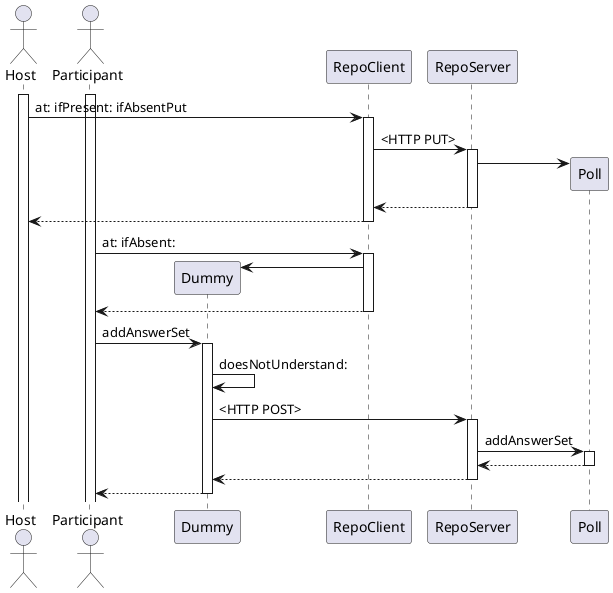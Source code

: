 @startuml "Client-Server interaction"
    actor Host
    actor "Participant"
    participant Dummy
    activate Host 
    activate "Participant"
    Host -> RepoClient: at: ifPresent: ifAbsentPut
    activate RepoClient
    RepoClient -> RepoServer: <HTTP PUT>
    activate RepoServer
    create Poll
    RepoServer -> Poll
    RepoServer --> RepoClient
    deactivate RepoServer
    RepoClient --> Host
    deactivate RepoClient
    "Participant" -> RepoClient: at: ifAbsent:
    activate RepoClient
    create Dummy
    RepoClient -> Dummy
    RepoClient --> Participant
    deactivate RepoClient
    "Participant" -> Dummy: addAnswerSet
    activate Dummy
    Dummy -> Dummy: doesNotUnderstand:
    Dummy -> RepoServer: <HTTP POST>
    activate RepoServer
    RepoServer -> Poll: addAnswerSet
    activate Poll
    Poll --> RepoServer
    deactivate Poll
    RepoServer --> Dummy
    deactivate RepoServer
    Dummy --> Participant
    deactivate Dummy
@enduml